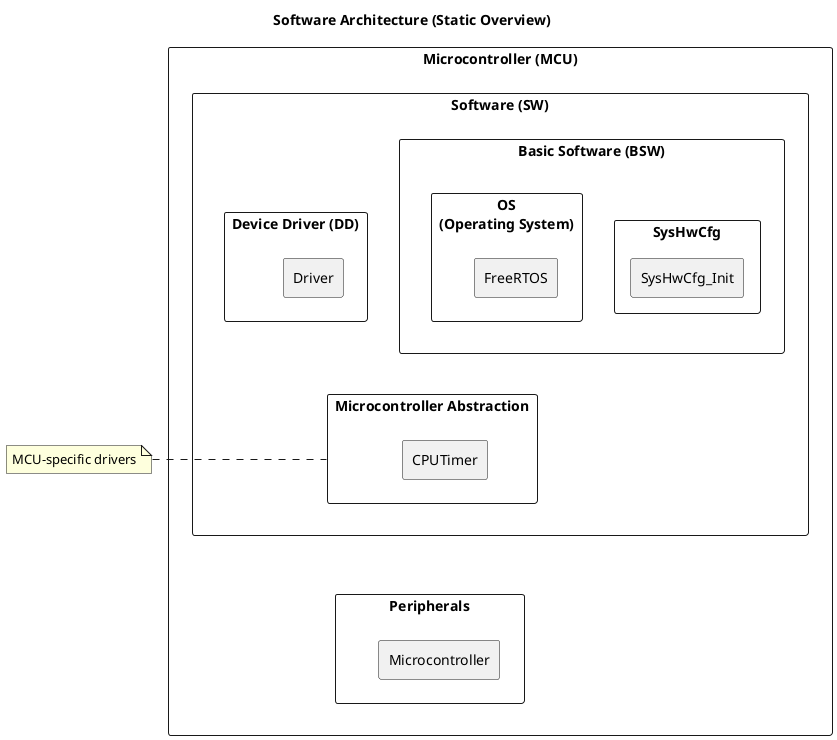 @startuml
title Software Architecture (Static Overview)

skinparam componentStyle rectangle
skinparam packageStyle rectangle
skinparam shadowing false
skinparam defaultTextAlignment center

' === Top-Level Layers ===
rectangle "Microcontroller (MCU)" as MCU {
    rectangle "Software (SW)" as SW {
        package "Basic Software (BSW)" {
            component "OS\n(Operating System)" as OS {
                [FreeRTOS] as RTOS
            }
            component "SysHwCfg" as SysHwCfg {
                [SysHwCfg_Init] as SysHwCfg_Init
            }
        }

        package "Device Driver (DD)" as DD {
            component "Driver" as Driver
        }

        package "Microcontroller Abstraction" as MCAL {
            component "CPUTimer" as CPUTimer
        }
    }

    package "Peripherals" as PER {
        component "Microcontroller" as HW
    }
}

' === Relationships ===
OS -[hidden]-> MCAL
SysHwCfg_Init -[hidden]-> MCAL
DD -[hidden]-> MCAL
MCAL -[hidden]-> PER : Test

' === Notes ===
note left of MCAL
  MCU-specific drivers
end note

@enduml
